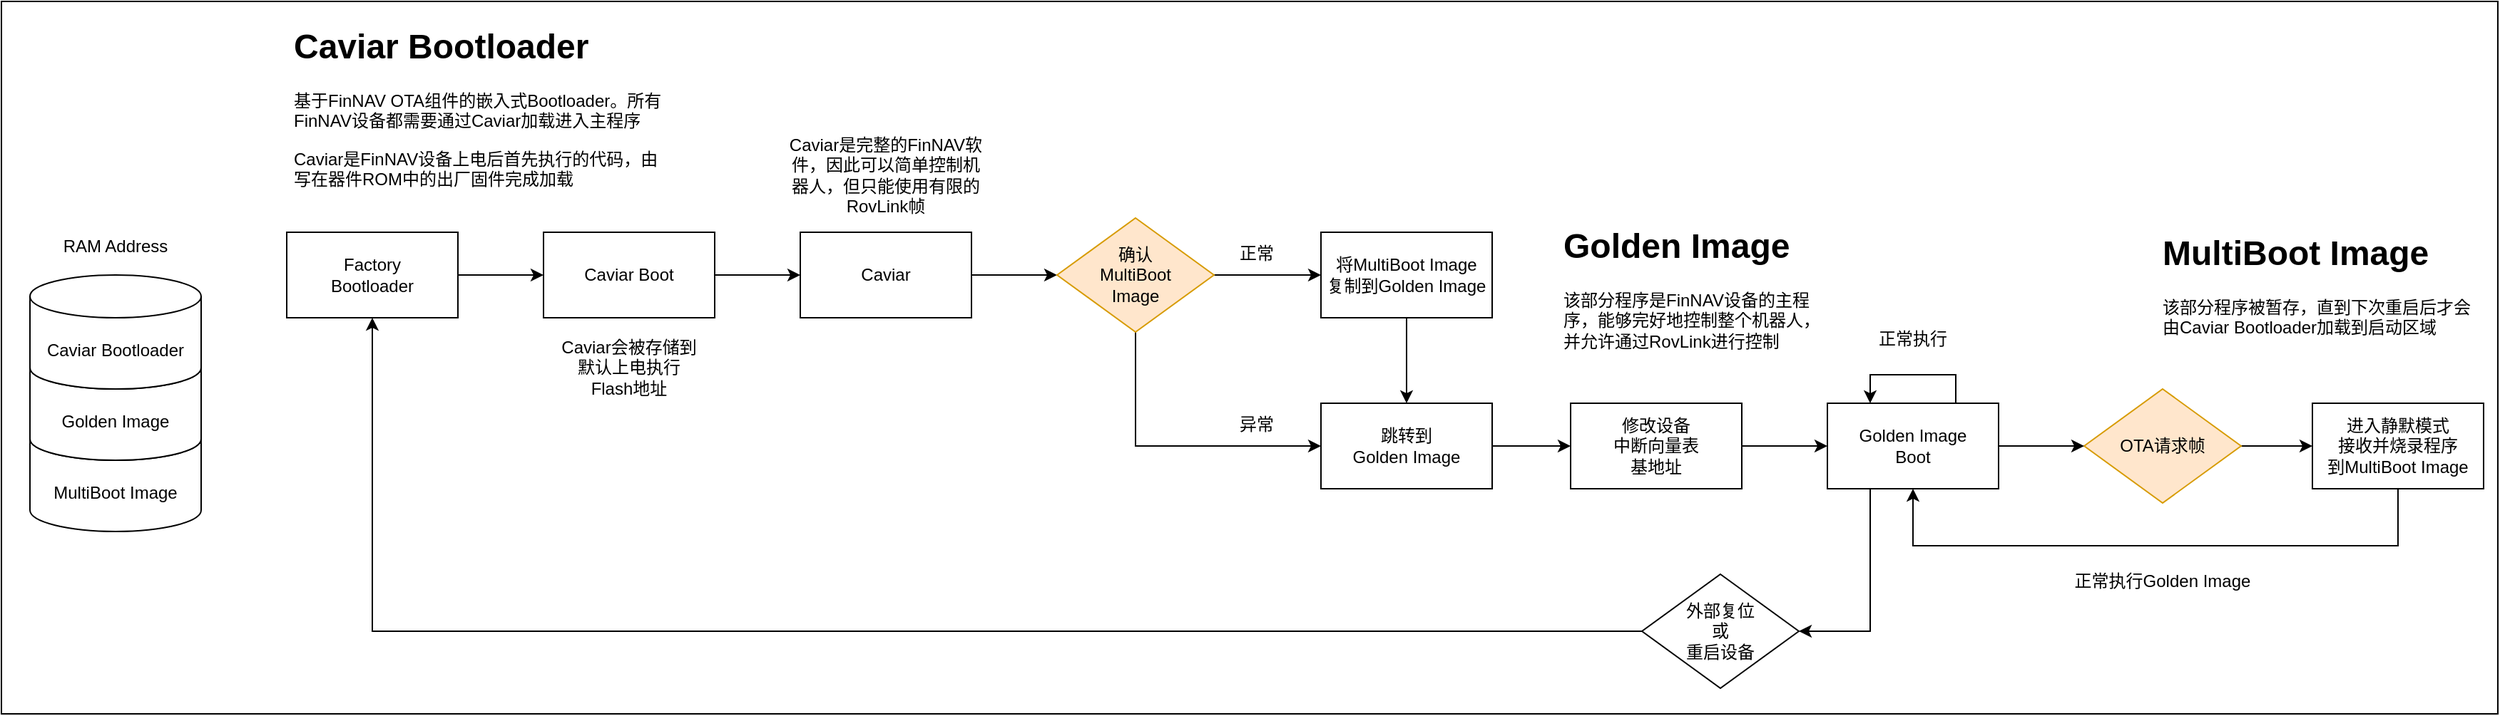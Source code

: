 <mxfile>
    <diagram id="Ph3N-ERi2VkpYBC5xvV2" name="第 1 页">
        <mxGraphModel dx="1179" dy="678" grid="1" gridSize="10" guides="1" tooltips="1" connect="1" arrows="1" fold="1" page="1" pageScale="1" pageWidth="1169" pageHeight="1654" math="0" shadow="0">
            <root>
                <mxCell id="0"/>
                <mxCell id="1" parent="0"/>
                <mxCell id="61" value="" style="rounded=0;whiteSpace=wrap;html=1;" parent="1" vertex="1">
                    <mxGeometry x="240" y="580" width="1750" height="500" as="geometry"/>
                </mxCell>
                <mxCell id="6" value="" style="edgeStyle=none;html=1;" parent="1" source="2" target="5" edge="1">
                    <mxGeometry relative="1" as="geometry"/>
                </mxCell>
                <mxCell id="2" value="Factory&lt;br&gt;Bootloader" style="rounded=0;whiteSpace=wrap;html=1;" parent="1" vertex="1">
                    <mxGeometry x="440" y="742" width="120" height="60" as="geometry"/>
                </mxCell>
                <mxCell id="4" value="&lt;h1&gt;Caviar Bootloader&lt;/h1&gt;&lt;p&gt;基于FinNAV OTA组件的嵌入式Bootloader。所有FinNAV设备都需要通过Caviar加载进入主程序&lt;/p&gt;&lt;p&gt;Caviar是FinNAV设备上电后首先执行的代码，由写在器件ROM中的出厂固件完成加载&lt;/p&gt;" style="text;html=1;strokeColor=none;fillColor=none;spacing=5;spacingTop=-20;whiteSpace=wrap;overflow=hidden;rounded=0;" parent="1" vertex="1">
                    <mxGeometry x="440" y="592" width="270" height="130" as="geometry"/>
                </mxCell>
                <mxCell id="8" value="" style="edgeStyle=none;html=1;" parent="1" source="5" target="7" edge="1">
                    <mxGeometry relative="1" as="geometry"/>
                </mxCell>
                <mxCell id="5" value="Caviar Boot" style="whiteSpace=wrap;html=1;rounded=0;" parent="1" vertex="1">
                    <mxGeometry x="620" y="742" width="120" height="60" as="geometry"/>
                </mxCell>
                <mxCell id="23" value="" style="edgeStyle=none;html=1;" parent="1" source="7" target="22" edge="1">
                    <mxGeometry relative="1" as="geometry"/>
                </mxCell>
                <mxCell id="7" value="Caviar" style="whiteSpace=wrap;html=1;rounded=0;" parent="1" vertex="1">
                    <mxGeometry x="800" y="742" width="120" height="60" as="geometry"/>
                </mxCell>
                <mxCell id="9" value="&lt;h1&gt;Golden Image&lt;/h1&gt;&lt;p&gt;该部分程序是FinNAV设备的主程序，能够完好地控制整个机器人，并允许通过RovLink进行控制&lt;/p&gt;" style="text;html=1;strokeColor=none;fillColor=none;spacing=5;spacingTop=-20;whiteSpace=wrap;overflow=hidden;rounded=0;" parent="1" vertex="1">
                    <mxGeometry x="1330" y="732" width="190" height="100" as="geometry"/>
                </mxCell>
                <mxCell id="10" value="&lt;h1&gt;MultiBoot Image&lt;/h1&gt;&lt;p&gt;该部分程序被暂存，直到下次重启后才会由Caviar Bootloader加载到启动区域&lt;/p&gt;" style="text;html=1;strokeColor=none;fillColor=none;spacing=5;spacingTop=-20;whiteSpace=wrap;overflow=hidden;rounded=0;" parent="1" vertex="1">
                    <mxGeometry x="1750" y="737" width="230" height="90" as="geometry"/>
                </mxCell>
                <mxCell id="11" value="Caviar会被存储到默认上电执行Flash地址" style="text;html=1;strokeColor=none;fillColor=none;align=center;verticalAlign=middle;whiteSpace=wrap;rounded=0;" parent="1" vertex="1">
                    <mxGeometry x="630" y="812" width="100" height="50" as="geometry"/>
                </mxCell>
                <mxCell id="13" value="MultiBoot Image" style="shape=cylinder3;whiteSpace=wrap;html=1;boundedLbl=1;backgroundOutline=1;size=15;" parent="1" vertex="1">
                    <mxGeometry x="260" y="872" width="120" height="80" as="geometry"/>
                </mxCell>
                <mxCell id="14" value="Golden Image" style="shape=cylinder3;whiteSpace=wrap;html=1;boundedLbl=1;backgroundOutline=1;size=15;" parent="1" vertex="1">
                    <mxGeometry x="260" y="822" width="120" height="80" as="geometry"/>
                </mxCell>
                <mxCell id="15" value="Caviar Bootloader" style="shape=cylinder3;whiteSpace=wrap;html=1;boundedLbl=1;backgroundOutline=1;size=15;" parent="1" vertex="1">
                    <mxGeometry x="260" y="772" width="120" height="80" as="geometry"/>
                </mxCell>
                <mxCell id="18" value="RAM Address" style="text;html=1;strokeColor=none;fillColor=none;align=center;verticalAlign=middle;whiteSpace=wrap;rounded=0;" parent="1" vertex="1">
                    <mxGeometry x="275" y="737" width="90" height="30" as="geometry"/>
                </mxCell>
                <mxCell id="19" value="Caviar是完整的FinNAV软件，因此可以简单控制机器人，但只能使用有限的RovLink帧" style="text;html=1;strokeColor=none;fillColor=none;align=center;verticalAlign=middle;whiteSpace=wrap;rounded=0;" parent="1" vertex="1">
                    <mxGeometry x="790" y="672" width="140" height="60" as="geometry"/>
                </mxCell>
                <mxCell id="25" value="" style="edgeStyle=none;html=1;" parent="1" source="22" target="24" edge="1">
                    <mxGeometry relative="1" as="geometry"/>
                </mxCell>
                <mxCell id="49" style="edgeStyle=none;html=1;entryX=0;entryY=0.5;entryDx=0;entryDy=0;rounded=0;" parent="1" source="22" target="47" edge="1">
                    <mxGeometry relative="1" as="geometry">
                        <Array as="points">
                            <mxPoint x="1035" y="892"/>
                        </Array>
                    </mxGeometry>
                </mxCell>
                <mxCell id="22" value="确认&lt;br&gt;MultiBoot&lt;br&gt;Image" style="rhombus;whiteSpace=wrap;html=1;rounded=0;fillColor=#ffe6cc;strokeColor=#d79b00;" parent="1" vertex="1">
                    <mxGeometry x="980" y="732" width="110" height="80" as="geometry"/>
                </mxCell>
                <mxCell id="48" value="" style="edgeStyle=none;html=1;" parent="1" source="24" target="47" edge="1">
                    <mxGeometry relative="1" as="geometry"/>
                </mxCell>
                <mxCell id="24" value="将MultiBoot Image&lt;br&gt;复制到Golden Image" style="whiteSpace=wrap;html=1;rounded=0;" parent="1" vertex="1">
                    <mxGeometry x="1165" y="742" width="120" height="60" as="geometry"/>
                </mxCell>
                <mxCell id="55" value="" style="edgeStyle=none;rounded=0;html=1;" parent="1" source="32" target="34" edge="1">
                    <mxGeometry relative="1" as="geometry"/>
                </mxCell>
                <mxCell id="32" value="OTA请求帧" style="rhombus;whiteSpace=wrap;html=1;rounded=0;fillColor=#ffe6cc;strokeColor=#d79b00;" parent="1" vertex="1">
                    <mxGeometry x="1700" y="852" width="110" height="80" as="geometry"/>
                </mxCell>
                <mxCell id="57" style="edgeStyle=none;rounded=0;html=1;exitX=0.5;exitY=1;exitDx=0;exitDy=0;entryX=0.5;entryY=1;entryDx=0;entryDy=0;" parent="1" source="34" target="46" edge="1">
                    <mxGeometry relative="1" as="geometry">
                        <Array as="points">
                            <mxPoint x="1920" y="962"/>
                            <mxPoint x="1580" y="962"/>
                        </Array>
                    </mxGeometry>
                </mxCell>
                <mxCell id="34" value="进入静默模式&lt;br&gt;接收并烧录程序&lt;br&gt;到MultiBoot Image" style="rounded=0;whiteSpace=wrap;html=1;" parent="1" vertex="1">
                    <mxGeometry x="1860" y="862" width="120" height="60" as="geometry"/>
                </mxCell>
                <mxCell id="60" style="edgeStyle=none;rounded=0;html=1;exitX=0;exitY=0.5;exitDx=0;exitDy=0;entryX=0.5;entryY=1;entryDx=0;entryDy=0;" parent="1" source="38" target="2" edge="1">
                    <mxGeometry relative="1" as="geometry">
                        <Array as="points">
                            <mxPoint x="500" y="1022"/>
                        </Array>
                    </mxGeometry>
                </mxCell>
                <mxCell id="38" value="外部复位&lt;br&gt;或&lt;br&gt;重启设备" style="rhombus;whiteSpace=wrap;html=1;rounded=0;" parent="1" vertex="1">
                    <mxGeometry x="1390" y="982" width="110" height="80" as="geometry"/>
                </mxCell>
                <mxCell id="40" value="正常执行Golden Image" style="text;html=1;strokeColor=none;fillColor=none;align=center;verticalAlign=middle;whiteSpace=wrap;rounded=0;" parent="1" vertex="1">
                    <mxGeometry x="1690" y="972" width="130" height="30" as="geometry"/>
                </mxCell>
                <mxCell id="51" value="" style="edgeStyle=none;rounded=0;html=1;" parent="1" source="41" target="46" edge="1">
                    <mxGeometry relative="1" as="geometry"/>
                </mxCell>
                <mxCell id="41" value="修改设备&lt;br&gt;中断向量表&lt;br&gt;基地址" style="whiteSpace=wrap;html=1;rounded=0;" parent="1" vertex="1">
                    <mxGeometry x="1340" y="862" width="120" height="60" as="geometry"/>
                </mxCell>
                <mxCell id="43" value="正常执行" style="text;html=1;strokeColor=none;fillColor=none;align=center;verticalAlign=middle;whiteSpace=wrap;rounded=0;" parent="1" vertex="1">
                    <mxGeometry x="1550" y="802" width="60" height="30" as="geometry"/>
                </mxCell>
                <mxCell id="44" value="正常" style="text;html=1;strokeColor=none;fillColor=none;align=center;verticalAlign=middle;whiteSpace=wrap;rounded=0;" parent="1" vertex="1">
                    <mxGeometry x="1090" y="742" width="60" height="30" as="geometry"/>
                </mxCell>
                <mxCell id="45" value="异常" style="text;html=1;strokeColor=none;fillColor=none;align=center;verticalAlign=middle;whiteSpace=wrap;rounded=0;" parent="1" vertex="1">
                    <mxGeometry x="1090" y="862" width="60" height="30" as="geometry"/>
                </mxCell>
                <mxCell id="52" value="" style="edgeStyle=none;rounded=0;html=1;" parent="1" source="46" target="32" edge="1">
                    <mxGeometry relative="1" as="geometry"/>
                </mxCell>
                <mxCell id="53" style="edgeStyle=none;rounded=0;html=1;exitX=0.75;exitY=0;exitDx=0;exitDy=0;entryX=0.25;entryY=0;entryDx=0;entryDy=0;" parent="1" source="46" target="46" edge="1">
                    <mxGeometry relative="1" as="geometry">
                        <mxPoint x="1590" y="792" as="targetPoint"/>
                        <Array as="points">
                            <mxPoint x="1610" y="842"/>
                            <mxPoint x="1550" y="842"/>
                        </Array>
                    </mxGeometry>
                </mxCell>
                <mxCell id="59" style="edgeStyle=none;rounded=0;html=1;exitX=0.25;exitY=1;exitDx=0;exitDy=0;entryX=1;entryY=0.5;entryDx=0;entryDy=0;" parent="1" source="46" target="38" edge="1">
                    <mxGeometry relative="1" as="geometry">
                        <Array as="points">
                            <mxPoint x="1550" y="1022"/>
                        </Array>
                    </mxGeometry>
                </mxCell>
                <mxCell id="46" value="Golden Image&lt;br&gt;Boot" style="whiteSpace=wrap;html=1;rounded=0;" parent="1" vertex="1">
                    <mxGeometry x="1520" y="862" width="120" height="60" as="geometry"/>
                </mxCell>
                <mxCell id="50" value="" style="edgeStyle=none;rounded=0;html=1;" parent="1" source="47" target="41" edge="1">
                    <mxGeometry relative="1" as="geometry"/>
                </mxCell>
                <mxCell id="47" value="跳转到&lt;br&gt;Golden Image" style="whiteSpace=wrap;html=1;rounded=0;" parent="1" vertex="1">
                    <mxGeometry x="1165" y="862" width="120" height="60" as="geometry"/>
                </mxCell>
            </root>
        </mxGraphModel>
    </diagram>
</mxfile>